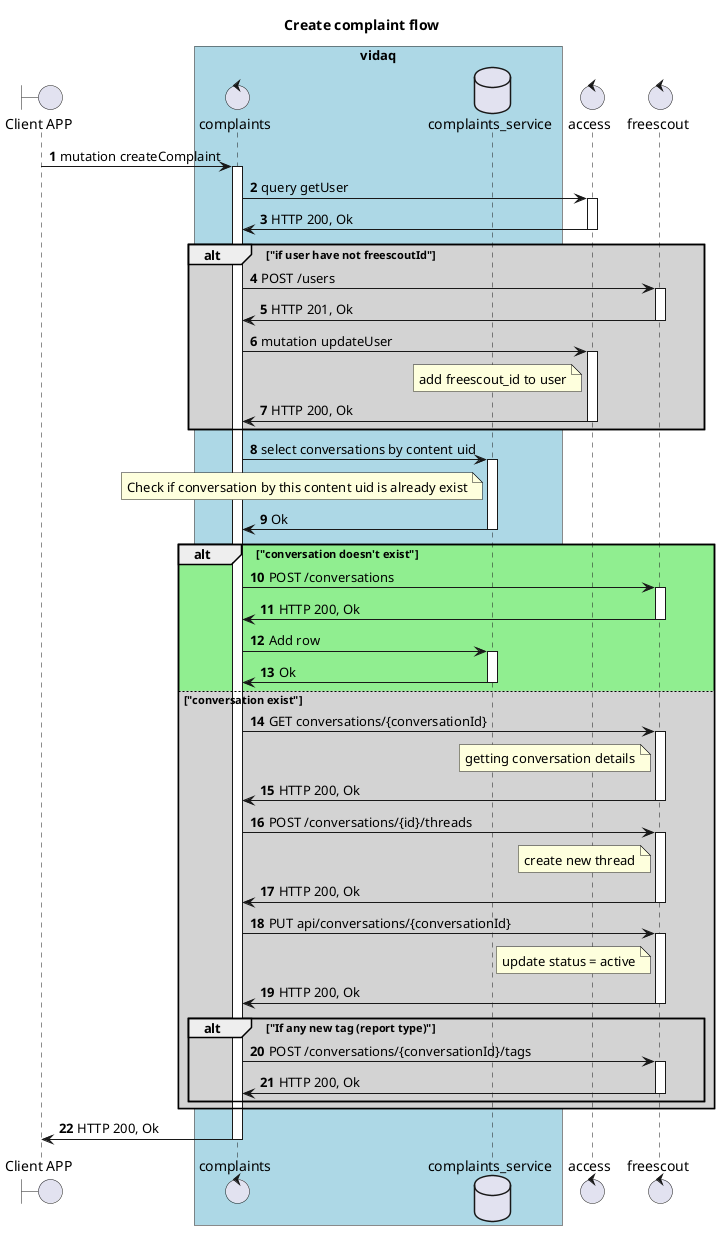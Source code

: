 @startuml

title "Create complaint flow"


boundary "Client APP" as GUI
box "vidaq" #LightBlue
control "complaints" as C
database "complaints_service" as CS
end box
control "access" as A
control "freescout" as F

autonumber

GUI -> C: mutation createComplaint
activate C
C -> A: query getUser
activate A
A -> C: HTTP 200, Ok
deactivate A

alt #LightGrey "if user have not freescoutId"
C -> F: POST /users
activate F
F -> C: HTTP 201, Ok
deactivate F
C -> A: mutation updateUser
activate A
note left A
add freescout_id to user
end note
A -> C: HTTP 200, Ok
deactivate A
end

C -> CS: select conversations by content uid
activate CS
note left CS
Check if conversation by this content uid is already exist
end note
CS -> C: Ok
deactivate CS



alt #LightGreen "conversation doesn't exist"
C -> F: POST /conversations
activate F
F -> C: HTTP 200, Ok
deactivate F
C -> CS: Add row
activate CS
CS -> C: Ok
deactivate CS
else #LightGrey "conversation exist"
C -> F: GET conversations/{conversationId}
activate F
note left F
getting conversation details
end note
F -> C: HTTP 200, Ok
deactivate F
C -> F: POST /conversations/{id}/threads
activate F
note left F
create new thread
end note
F -> C: HTTP 200, Ok
deactivate F

C -> F: PUT api/conversations/{conversationId}
activate F
note left F
update status = active
end note
F -> C: HTTP 200, Ok
deactivate F

alt "If any new tag (report type)"
C -> F: POST /conversations/{conversationId}/tags
activate F
F -> C: HTTP 200, Ok
deactivate F
end
end

C -> GUI: HTTP 200, Ok
deactivate C

@enduml